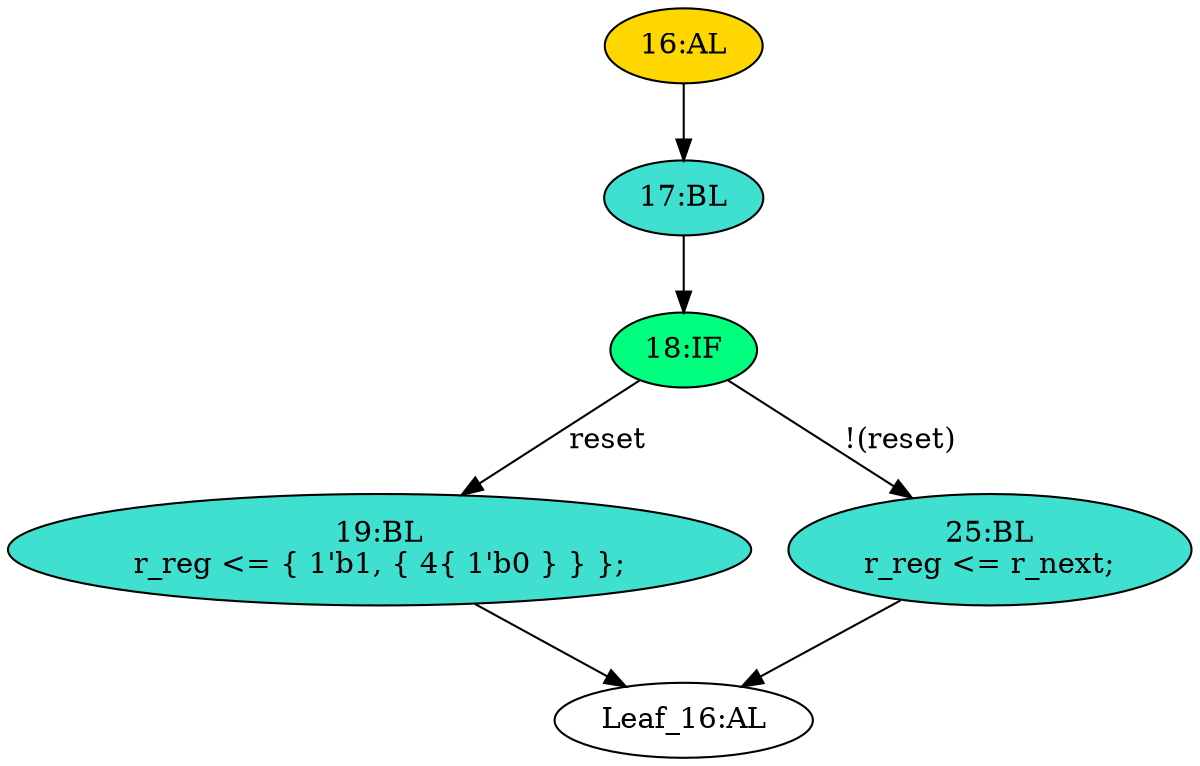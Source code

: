 strict digraph "" {
	node [label="\N"];
	"19:BL"	[ast="<pyverilog.vparser.ast.Block object at 0x7f78c18a8f10>",
		fillcolor=turquoise,
		label="19:BL
r_reg <= { 1'b1, { 4{ 1'b0 } } };",
		statements="[<pyverilog.vparser.ast.NonblockingSubstitution object at 0x7f78c18a8b90>]",
		style=filled,
		typ=Block];
	"Leaf_16:AL"	[def_var="['r_reg']",
		label="Leaf_16:AL"];
	"19:BL" -> "Leaf_16:AL"	[cond="[]",
		lineno=None];
	"17:BL"	[ast="<pyverilog.vparser.ast.Block object at 0x7f78c18a8f50>",
		fillcolor=turquoise,
		label="17:BL",
		statements="[]",
		style=filled,
		typ=Block];
	"18:IF"	[ast="<pyverilog.vparser.ast.IfStatement object at 0x7f78c18a8f90>",
		fillcolor=springgreen,
		label="18:IF",
		statements="[]",
		style=filled,
		typ=IfStatement];
	"17:BL" -> "18:IF"	[cond="[]",
		lineno=None];
	"18:IF" -> "19:BL"	[cond="['reset']",
		label=reset,
		lineno=18];
	"25:BL"	[ast="<pyverilog.vparser.ast.Block object at 0x7f78c18b4050>",
		fillcolor=turquoise,
		label="25:BL
r_reg <= r_next;",
		statements="[<pyverilog.vparser.ast.NonblockingSubstitution object at 0x7f78c18b4090>]",
		style=filled,
		typ=Block];
	"18:IF" -> "25:BL"	[cond="['reset']",
		label="!(reset)",
		lineno=18];
	"16:AL"	[ast="<pyverilog.vparser.ast.Always object at 0x7f78c18b42d0>",
		clk_sens=True,
		fillcolor=gold,
		label="16:AL",
		sens="['clk']",
		statements="[]",
		style=filled,
		typ=Always,
		use_var="['reset', 'r_next']"];
	"16:AL" -> "17:BL"	[cond="[]",
		lineno=None];
	"25:BL" -> "Leaf_16:AL"	[cond="[]",
		lineno=None];
}
